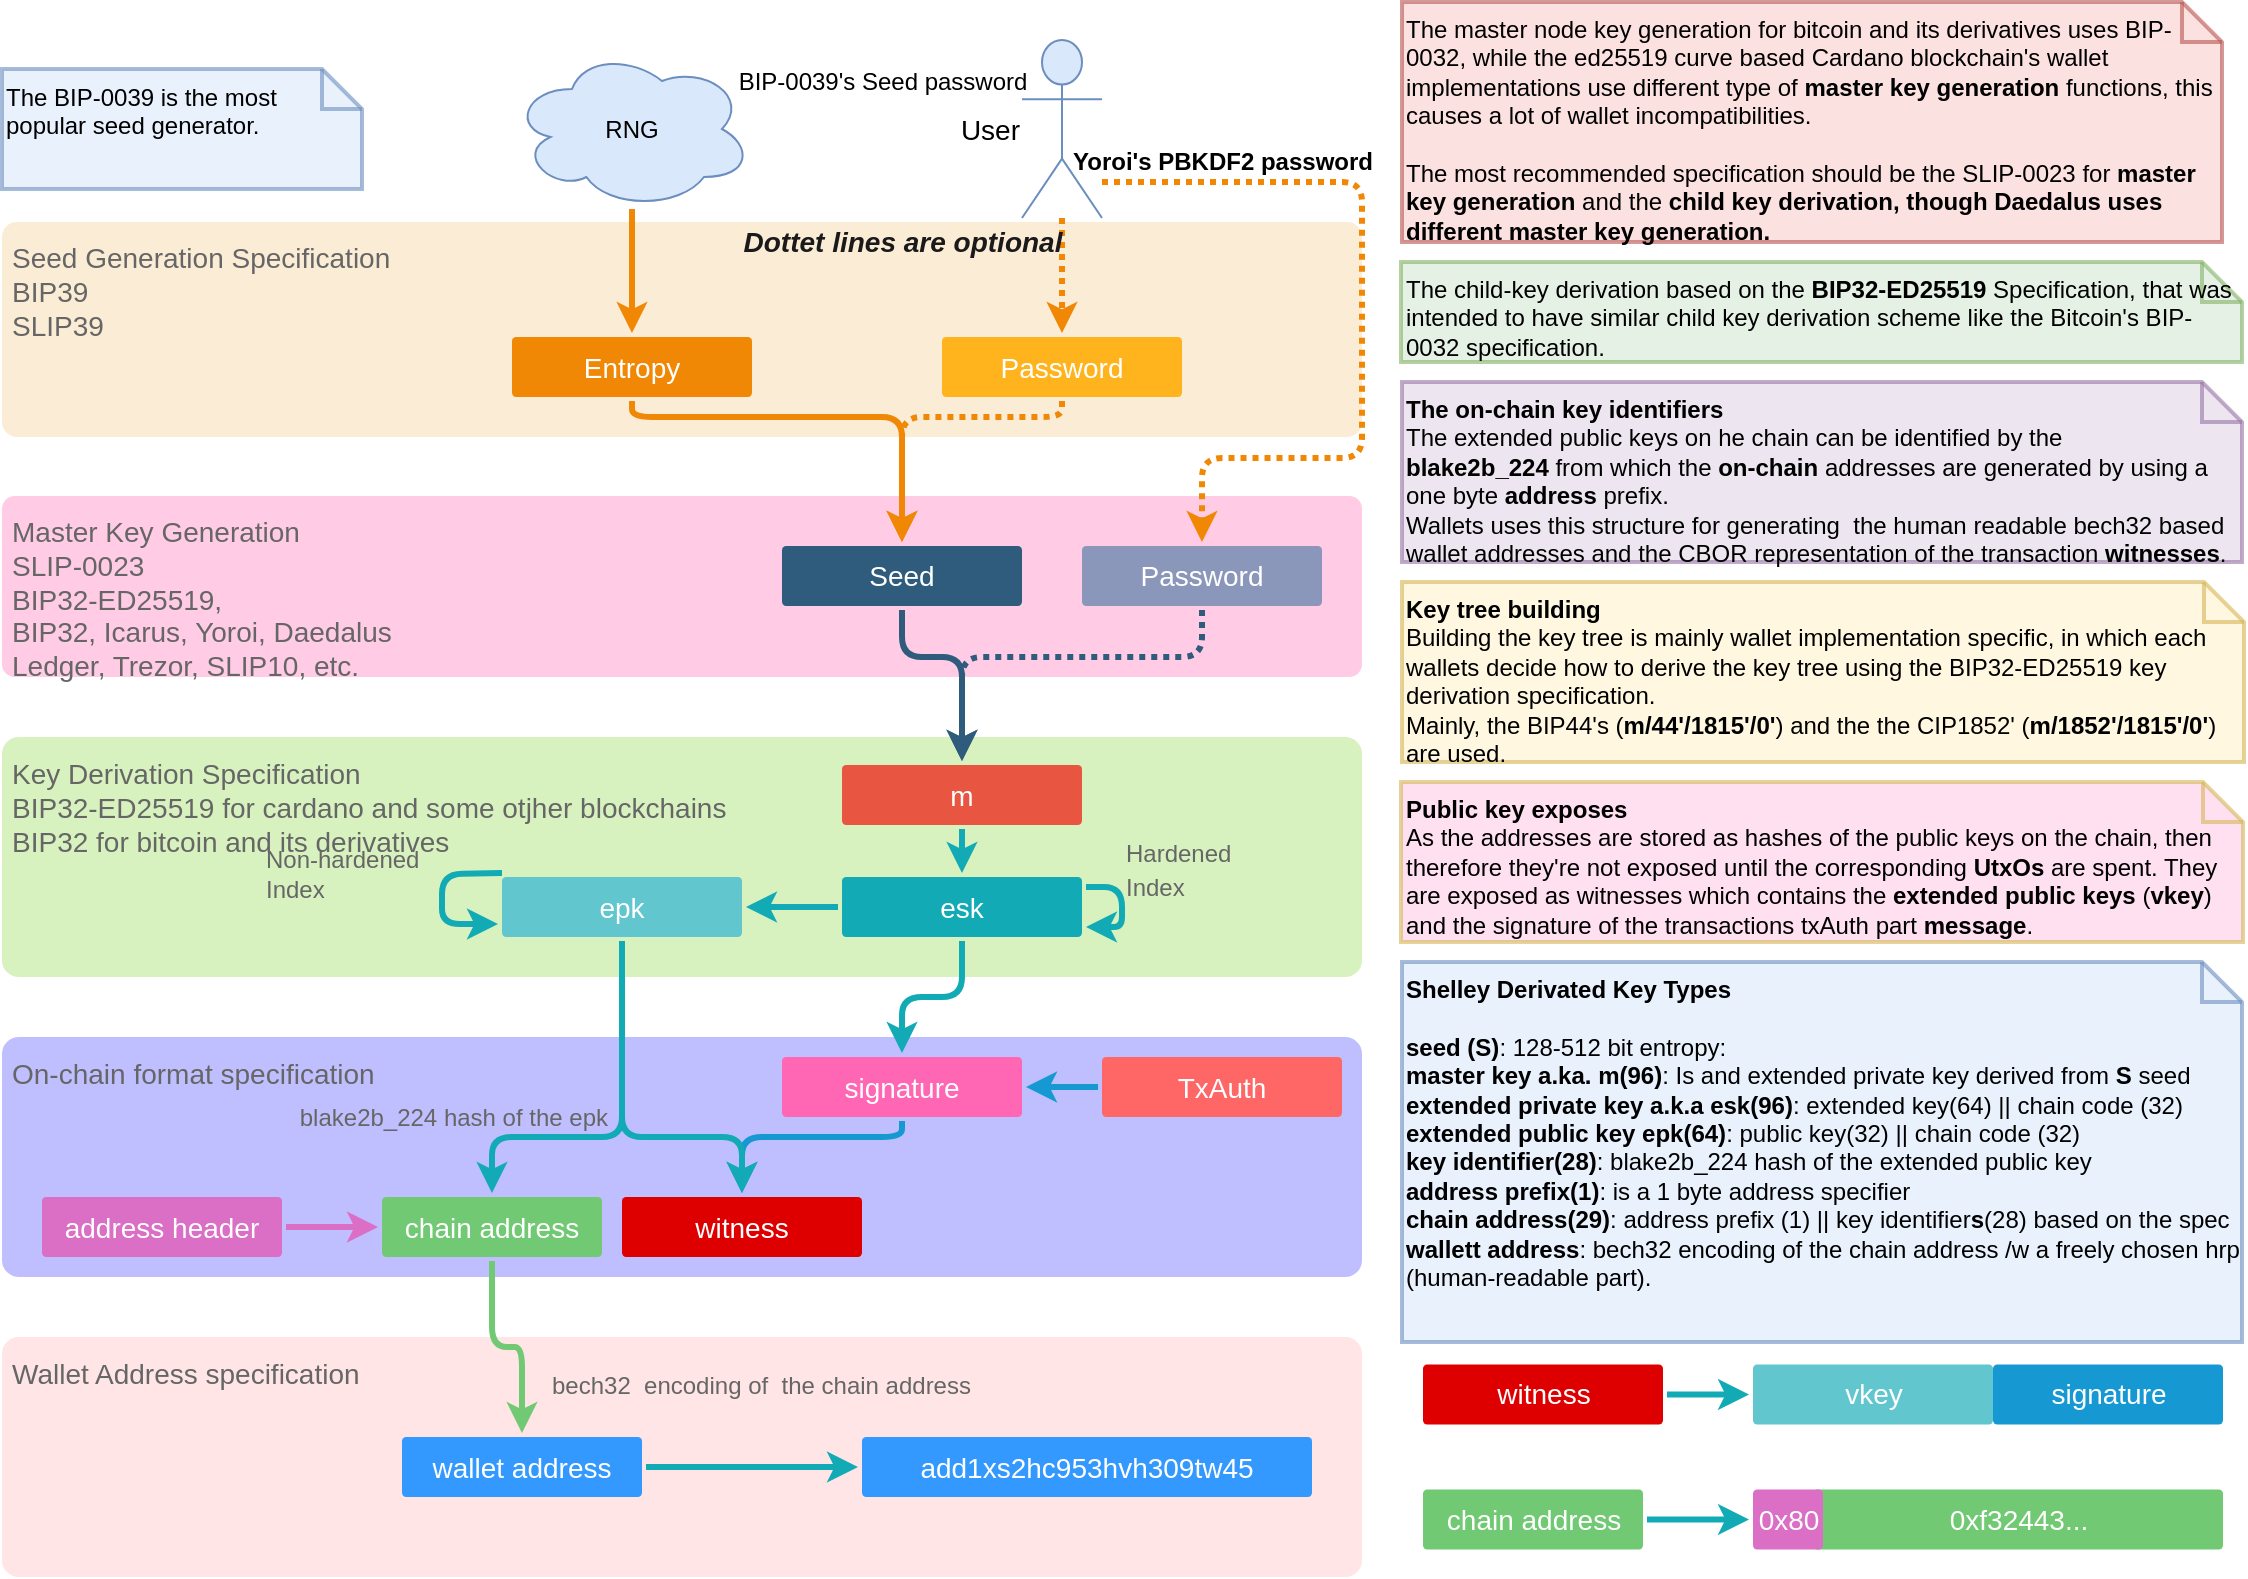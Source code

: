 <mxfile version="13.9.7" type="github"><diagram id="6a731a19-8d31-9384-78a2-239565b7b9f0" name="Page-1"><mxGraphModel dx="1249" dy="697" grid="1" gridSize="10" guides="1" tooltips="1" connect="1" arrows="1" fold="1" page="1" pageScale="1" pageWidth="1169" pageHeight="827" background="#ffffff" math="0" shadow="0"><root><mxCell id="0"/><mxCell id="1" parent="0"/><mxCell id="wipezXwYWzIHXPL2F_X1-1816" value="On-chain format specification" style="rounded=1;whiteSpace=wrap;html=1;shadow=0;labelBackgroundColor=none;strokeColor=none;strokeWidth=3;fontFamily=Helvetica;fontSize=14;align=left;spacing=5;fontStyle=0;arcSize=7;perimeterSpacing=2;opacity=25;verticalAlign=top;fontColor=#666666;fillColor=#0000FF;" parent="1" vertex="1"><mxGeometry x="40" y="527.5" width="680" height="120" as="geometry"/></mxCell><mxCell id="wipezXwYWzIHXPL2F_X1-1817" value="Wallet Address specification" style="rounded=1;whiteSpace=wrap;html=1;shadow=0;labelBackgroundColor=none;strokeColor=none;strokeWidth=3;fontFamily=Helvetica;fontSize=14;align=left;spacing=5;fontStyle=0;arcSize=7;perimeterSpacing=2;opacity=25;verticalAlign=top;fontColor=#666666;fillColor=#FF9999;" parent="1" vertex="1"><mxGeometry x="40" y="677.5" width="680" height="120" as="geometry"/></mxCell><mxCell id="wipezXwYWzIHXPL2F_X1-1815" value="Key Derivation Specification&lt;br&gt;BIP32-ED25519 for cardano and some otjher blockchains&lt;br&gt;BIP32 for bitcoin and its derivatives" style="rounded=1;whiteSpace=wrap;html=1;shadow=0;labelBackgroundColor=none;strokeColor=none;strokeWidth=3;fontFamily=Helvetica;fontSize=14;align=left;spacing=5;fontStyle=0;arcSize=7;perimeterSpacing=2;opacity=25;verticalAlign=top;fontColor=#666666;fillColor=#66CC00;" parent="1" vertex="1"><mxGeometry x="40" y="377.5" width="680" height="120" as="geometry"/></mxCell><mxCell id="wipezXwYWzIHXPL2F_X1-1813" value="Master Key Generation&lt;br&gt;SLIP-0023&lt;br&gt;BIP32-ED25519,&amp;nbsp;&lt;br&gt;BIP32, Icarus, Yoroi, Daedalus&lt;br&gt;Ledger, Trezor, SLIP10, etc." style="rounded=1;whiteSpace=wrap;html=1;shadow=0;labelBackgroundColor=none;strokeColor=none;strokeWidth=3;fontFamily=Helvetica;fontSize=14;align=left;spacing=5;fontStyle=0;arcSize=7;perimeterSpacing=2;opacity=25;verticalAlign=top;fontColor=#666666;fillColor=#FF3399;" parent="1" vertex="1"><mxGeometry x="40" y="257" width="680" height="90.5" as="geometry"/></mxCell><mxCell id="wipezXwYWzIHXPL2F_X1-1812" value="Seed Generation Specification&lt;br&gt;&lt;span&gt;BIP39&lt;br&gt;SLIP39&lt;br&gt;&lt;/span&gt;" style="rounded=1;whiteSpace=wrap;html=1;shadow=0;labelBackgroundColor=none;strokeColor=none;strokeWidth=3;fontFamily=Helvetica;fontSize=14;align=left;spacing=5;fontStyle=0;arcSize=7;perimeterSpacing=2;opacity=25;fillColor=#F0B45B;verticalAlign=top;fontColor=#666666;" parent="1" vertex="1"><mxGeometry x="40" y="120" width="680" height="107.5" as="geometry"/></mxCell><mxCell id="wipezXwYWzIHXPL2F_X1-1804" value="" style="edgeStyle=orthogonalEdgeStyle;rounded=1;jumpStyle=none;html=1;shadow=0;labelBackgroundColor=none;startArrow=none;startFill=0;endArrow=classic;endFill=1;jettySize=auto;orthogonalLoop=1;strokeColor=#F08705;strokeWidth=3;fontFamily=Helvetica;fontSize=14;fontColor=#FFFFFF;spacing=5;dashed=1;dashPattern=1 1;" parent="1" source="wipezXwYWzIHXPL2F_X1-1779" target="wipezXwYWzIHXPL2F_X1-1787" edge="1"><mxGeometry relative="1" as="geometry"><mxPoint x="580" y="128" as="sourcePoint"/><mxPoint x="580" y="215.5" as="targetPoint"/><Array as="points"><mxPoint x="720" y="100"/><mxPoint x="720" y="238"/><mxPoint x="640" y="238"/></Array></mxGeometry></mxCell><mxCell id="1745" value="" style="edgeStyle=orthogonalEdgeStyle;rounded=1;jumpStyle=none;html=1;shadow=0;labelBackgroundColor=none;startArrow=none;startFill=0;endArrow=classic;endFill=1;jettySize=auto;orthogonalLoop=1;strokeWidth=3;fontFamily=Helvetica;fontSize=16;fontColor=#23445D;spacing=5;entryX=0.5;entryY=0;entryDx=0;entryDy=0;strokeColor=#F08705;" parent="1" source="1764" target="1749" edge="1"><mxGeometry relative="1" as="geometry"><mxPoint x="340" y="277.5" as="targetPoint"/><Array as="points"><mxPoint x="355" y="217.5"/><mxPoint x="490" y="217.5"/></Array></mxGeometry></mxCell><mxCell id="1748" value="" style="edgeStyle=orthogonalEdgeStyle;rounded=1;jumpStyle=none;html=1;shadow=0;labelBackgroundColor=none;startArrow=none;startFill=0;endArrow=classic;endFill=1;jettySize=auto;orthogonalLoop=1;strokeColor=#2F5B7C;strokeWidth=3;fontFamily=Helvetica;fontSize=16;fontColor=#23445D;spacing=5;" parent="1" source="1749" target="1753" edge="1"><mxGeometry relative="1" as="geometry"><mxPoint x="500" y="389.5" as="targetPoint"/><Array as="points"><mxPoint x="490" y="337.5"/><mxPoint x="520" y="337.5"/></Array></mxGeometry></mxCell><mxCell id="1749" value="Seed" style="rounded=1;whiteSpace=wrap;html=1;shadow=0;labelBackgroundColor=none;strokeColor=none;strokeWidth=3;fillColor=#2F5B7C;fontFamily=Helvetica;fontSize=14;fontColor=#FFFFFF;align=center;fontStyle=0;spacing=5;arcSize=7;perimeterSpacing=2;" parent="1" vertex="1"><mxGeometry x="430" y="282" width="120" height="30" as="geometry"/></mxCell><mxCell id="1753" value="m" style="rounded=1;whiteSpace=wrap;html=1;shadow=0;labelBackgroundColor=none;strokeColor=none;strokeWidth=3;fillColor=#e85642;fontFamily=Helvetica;fontSize=14;fontColor=#FFFFFF;align=center;spacing=5;fontStyle=0;arcSize=7;perimeterSpacing=2;" parent="1" vertex="1"><mxGeometry x="460" y="391.5" width="120" height="30" as="geometry"/></mxCell><mxCell id="1760" value="signature" style="rounded=1;whiteSpace=wrap;html=1;shadow=0;labelBackgroundColor=none;strokeColor=none;strokeWidth=3;fontFamily=Helvetica;fontSize=14;fontColor=#FFFFFF;align=center;spacing=5;fontStyle=0;arcSize=7;perimeterSpacing=2;fillColor=#FF66B3;" parent="1" vertex="1"><mxGeometry x="430" y="537.5" width="120" height="30" as="geometry"/></mxCell><mxCell id="1763" value="TxAuth" style="rounded=1;whiteSpace=wrap;html=1;shadow=0;labelBackgroundColor=none;strokeColor=none;strokeWidth=3;fontFamily=Helvetica;fontSize=14;fontColor=#FFFFFF;align=center;spacing=5;arcSize=7;perimeterSpacing=2;fontStyle=0;fillColor=#FF6666;" parent="1" vertex="1"><mxGeometry x="590" y="537.5" width="120" height="30" as="geometry"/></mxCell><mxCell id="1764" value="Entropy" style="rounded=1;whiteSpace=wrap;html=1;shadow=0;labelBackgroundColor=none;strokeColor=none;strokeWidth=3;fillColor=#F08705;fontFamily=Helvetica;fontSize=14;fontColor=#FFFFFF;align=center;spacing=5;fontStyle=0;arcSize=7;perimeterSpacing=2;" parent="1" vertex="1"><mxGeometry x="295" y="177.5" width="120" height="30" as="geometry"/></mxCell><mxCell id="1768" value="" style="edgeStyle=none;rounded=0;jumpStyle=none;html=1;shadow=0;labelBackgroundColor=none;startArrow=none;startFill=0;endArrow=classic;endFill=1;jettySize=auto;orthogonalLoop=1;strokeColor=#F08705;strokeWidth=3;fontFamily=Helvetica;fontSize=14;fontColor=#FFFFFF;spacing=5;" parent="1" source="wipezXwYWzIHXPL2F_X1-1784" target="1764" edge="1"><mxGeometry relative="1" as="geometry"><mxPoint x="322" y="217.5" as="sourcePoint"/></mxGeometry></mxCell><mxCell id="1772" value="epk" style="rounded=1;whiteSpace=wrap;html=1;shadow=0;labelBackgroundColor=none;strokeColor=none;strokeWidth=3;fillColor=#61c6ce;fontFamily=Helvetica;fontSize=14;fontColor=#FFFFFF;align=center;spacing=5;fontStyle=0;arcSize=7;perimeterSpacing=2;" parent="1" vertex="1"><mxGeometry x="290" y="447.5" width="120" height="30" as="geometry"/></mxCell><mxCell id="1773" value="" style="edgeStyle=none;rounded=1;jumpStyle=none;html=1;shadow=0;labelBackgroundColor=none;startArrow=none;startFill=0;jettySize=auto;orthogonalLoop=1;strokeColor=#12AAB5;strokeWidth=3;fontFamily=Helvetica;fontSize=14;fontColor=#FFFFFF;spacing=5;fontStyle=1;fillColor=#b0e3e6;" parent="1" source="wipezXwYWzIHXPL2F_X1-1788" target="1772" edge="1"><mxGeometry relative="1" as="geometry"><mxPoint x="765.9" y="425" as="sourcePoint"/></mxGeometry></mxCell><mxCell id="wipezXwYWzIHXPL2F_X1-1779" value="User" style="shape=umlActor;verticalLabelPosition=middle;verticalAlign=middle;html=1;outlineConnect=0;fillColor=#dae8fc;strokeColor=#6c8ebf;labelPosition=left;align=right;fontStyle=0;fontSize=14;" parent="1" vertex="1"><mxGeometry x="550" y="29" width="40" height="89" as="geometry"/></mxCell><mxCell id="wipezXwYWzIHXPL2F_X1-1782" value="Dottet lines are optional" style="edgeStyle=none;rounded=0;jumpStyle=none;html=1;shadow=0;labelBackgroundColor=none;startArrow=none;startFill=0;endArrow=classic;endFill=1;jettySize=auto;orthogonalLoop=1;strokeColor=#F08705;strokeWidth=3;fontFamily=Helvetica;fontSize=14;spacing=5;dashed=1;dashPattern=1 1;fontColor=#1A1A1A;fontStyle=3" parent="1" source="wipezXwYWzIHXPL2F_X1-1779" target="wipezXwYWzIHXPL2F_X1-1783" edge="1"><mxGeometry x="-0.583" y="-80" relative="1" as="geometry"><mxPoint x="374.091" y="109.5" as="sourcePoint"/><mxPoint x="470.909" y="216" as="targetPoint"/><mxPoint as="offset"/></mxGeometry></mxCell><mxCell id="wipezXwYWzIHXPL2F_X1-1783" value="Password" style="rounded=1;whiteSpace=wrap;html=1;shadow=0;labelBackgroundColor=none;strokeColor=none;strokeWidth=3;fontFamily=Helvetica;fontSize=14;fontColor=#FFFFFF;align=center;spacing=5;fontStyle=0;arcSize=7;perimeterSpacing=2;fillColor=#FFB31C;" parent="1" vertex="1"><mxGeometry x="510" y="177.5" width="120" height="30" as="geometry"/></mxCell><mxCell id="wipezXwYWzIHXPL2F_X1-1784" value="RNG" style="ellipse;shape=cloud;whiteSpace=wrap;html=1;fillColor=#dae8fc;strokeColor=#6c8ebf;" parent="1" vertex="1"><mxGeometry x="295" y="33.5" width="120" height="80" as="geometry"/></mxCell><mxCell id="wipezXwYWzIHXPL2F_X1-1785" value="" style="edgeStyle=orthogonalEdgeStyle;rounded=1;jumpStyle=none;html=1;shadow=0;labelBackgroundColor=none;startArrow=none;startFill=0;endArrow=classic;endFill=1;jettySize=auto;orthogonalLoop=1;strokeWidth=3;fontFamily=Helvetica;fontSize=16;fontColor=#23445D;spacing=5;entryX=0.5;entryY=0;entryDx=0;entryDy=0;strokeColor=#F08705;dashed=1;dashPattern=1 1;" parent="1" source="wipezXwYWzIHXPL2F_X1-1783" target="1749" edge="1"><mxGeometry relative="1" as="geometry"><mxPoint x="553.125" y="324" as="sourcePoint"/><mxPoint x="723" y="378.36" as="targetPoint"/><Array as="points"><mxPoint x="570" y="217.5"/><mxPoint x="490" y="217.5"/></Array></mxGeometry></mxCell><mxCell id="wipezXwYWzIHXPL2F_X1-1787" value="Password" style="rounded=1;whiteSpace=wrap;html=1;shadow=0;labelBackgroundColor=none;strokeColor=none;strokeWidth=3;fontFamily=Helvetica;fontSize=14;fontColor=#FFFFFF;align=center;fontStyle=0;spacing=5;arcSize=7;perimeterSpacing=2;fillColor=#3D76A1;opacity=60;" parent="1" vertex="1"><mxGeometry x="580" y="282" width="120" height="30" as="geometry"/></mxCell><mxCell id="wipezXwYWzIHXPL2F_X1-1788" value="esk" style="rounded=1;whiteSpace=wrap;html=1;shadow=0;labelBackgroundColor=none;strokeColor=none;strokeWidth=3;fillColor=#12aab5;fontFamily=Helvetica;fontSize=14;fontColor=#FFFFFF;align=center;spacing=5;fontStyle=0;arcSize=7;perimeterSpacing=2;" parent="1" vertex="1"><mxGeometry x="460" y="447.5" width="120" height="30" as="geometry"/></mxCell><mxCell id="wipezXwYWzIHXPL2F_X1-1790" value="" style="edgeStyle=orthogonalEdgeStyle;rounded=1;jumpStyle=none;html=1;shadow=0;labelBackgroundColor=none;startArrow=none;startFill=0;endArrow=classic;endFill=1;jettySize=auto;orthogonalLoop=1;strokeColor=#2F5B7C;strokeWidth=3;fontFamily=Helvetica;fontSize=16;fontColor=#23445D;spacing=5;exitX=0.5;exitY=1;exitDx=0;exitDy=0;entryX=0.5;entryY=0;entryDx=0;entryDy=0;dashed=1;dashPattern=1 1;" parent="1" source="wipezXwYWzIHXPL2F_X1-1787" target="1753" edge="1"><mxGeometry relative="1" as="geometry"><mxPoint x="500" y="324" as="sourcePoint"/><mxPoint x="500" y="390" as="targetPoint"/><Array as="points"><mxPoint x="640" y="337.5"/><mxPoint x="520" y="337.5"/></Array></mxGeometry></mxCell><mxCell id="wipezXwYWzIHXPL2F_X1-1791" value="" style="edgeStyle=none;rounded=1;jumpStyle=none;html=1;shadow=0;labelBackgroundColor=none;startArrow=none;startFill=0;jettySize=auto;orthogonalLoop=1;strokeColor=#12AAB5;strokeWidth=3;fontFamily=Helvetica;fontSize=14;fontColor=#FFFFFF;spacing=5;fontStyle=1;fillColor=#b0e3e6;exitX=0.5;exitY=1;exitDx=0;exitDy=0;entryX=0.5;entryY=0;entryDx=0;entryDy=0;" parent="1" source="1753" target="wipezXwYWzIHXPL2F_X1-1788" edge="1"><mxGeometry relative="1" as="geometry"><mxPoint x="592" y="502.833" as="sourcePoint"/><mxPoint x="648" y="512.167" as="targetPoint"/></mxGeometry></mxCell><mxCell id="wipezXwYWzIHXPL2F_X1-1792" value="" style="edgeStyle=none;rounded=0;jumpStyle=none;html=1;shadow=0;labelBackgroundColor=none;startArrow=none;startFill=0;endArrow=classic;endFill=1;jettySize=auto;orthogonalLoop=1;strokeColor=#1699D3;strokeWidth=3;fontFamily=Helvetica;fontSize=14;fontColor=#FFFFFF;spacing=5;" parent="1" source="1763" target="1760" edge="1"><mxGeometry relative="1" as="geometry"><mxPoint x="543.536" y="619.5" as="sourcePoint"/><mxPoint x="512.167" y="702" as="targetPoint"/></mxGeometry></mxCell><mxCell id="wipezXwYWzIHXPL2F_X1-1793" value="" style="edgeStyle=orthogonalEdgeStyle;rounded=1;jumpStyle=none;html=1;shadow=0;labelBackgroundColor=none;startArrow=none;startFill=0;jettySize=auto;orthogonalLoop=1;strokeWidth=3;fontFamily=Helvetica;fontSize=14;fontColor=#FFFFFF;spacing=5;fontStyle=1;fillColor=#b0e3e6;strokeColor=#12AAB5;" parent="1" source="wipezXwYWzIHXPL2F_X1-1788" target="1760" edge="1"><mxGeometry relative="1" as="geometry"><mxPoint x="592" y="502.833" as="sourcePoint"/><mxPoint x="648" y="512.167" as="targetPoint"/></mxGeometry></mxCell><mxCell id="wipezXwYWzIHXPL2F_X1-1794" value="witness" style="rounded=1;whiteSpace=wrap;html=1;shadow=0;labelBackgroundColor=none;strokeColor=none;strokeWidth=3;fontFamily=Helvetica;fontSize=14;fontColor=#FFFFFF;align=center;spacing=5;fontStyle=0;arcSize=7;perimeterSpacing=2;fillColor=#DE0000;" parent="1" vertex="1"><mxGeometry x="350" y="607.5" width="120" height="30" as="geometry"/></mxCell><mxCell id="wipezXwYWzIHXPL2F_X1-1796" value="" style="edgeStyle=orthogonalEdgeStyle;rounded=1;jumpStyle=none;html=1;shadow=0;labelBackgroundColor=none;startArrow=none;startFill=0;endArrow=classic;endFill=1;jettySize=auto;orthogonalLoop=1;strokeColor=#1699D3;strokeWidth=3;fontFamily=Helvetica;fontSize=14;fontColor=#FFFFFF;spacing=5;exitX=0.5;exitY=1;exitDx=0;exitDy=0;" parent="1" source="1760" target="wipezXwYWzIHXPL2F_X1-1794" edge="1"><mxGeometry relative="1" as="geometry"><mxPoint x="658" y="602.5" as="sourcePoint"/><mxPoint x="602" y="602.5" as="targetPoint"/><Array as="points"><mxPoint x="490" y="577.5"/><mxPoint x="410" y="577.5"/></Array></mxGeometry></mxCell><mxCell id="wipezXwYWzIHXPL2F_X1-1797" value="" style="edgeStyle=orthogonalEdgeStyle;rounded=1;jumpStyle=none;html=1;shadow=0;labelBackgroundColor=none;startArrow=none;startFill=0;jettySize=auto;orthogonalLoop=1;strokeColor=#12AAB5;strokeWidth=3;fontFamily=Helvetica;fontSize=14;fontColor=#FFFFFF;spacing=5;fontStyle=1;fillColor=#b0e3e6;exitX=0.5;exitY=1;exitDx=0;exitDy=0;" parent="1" source="1772" target="wipezXwYWzIHXPL2F_X1-1794" edge="1"><mxGeometry relative="1" as="geometry"><mxPoint x="531.545" y="509.5" as="sourcePoint"/><mxPoint x="538.455" y="585.5" as="targetPoint"/><Array as="points"><mxPoint x="350" y="577.5"/><mxPoint x="410" y="577.5"/></Array></mxGeometry></mxCell><mxCell id="wipezXwYWzIHXPL2F_X1-1798" value="address header" style="rounded=1;whiteSpace=wrap;html=1;shadow=0;labelBackgroundColor=none;strokeColor=none;strokeWidth=3;fontFamily=Helvetica;fontSize=14;fontColor=#FFFFFF;align=center;spacing=5;fontStyle=0;arcSize=7;perimeterSpacing=2;fillColor=#DB6EC5;" parent="1" vertex="1"><mxGeometry x="60" y="607.5" width="120" height="30" as="geometry"/></mxCell><mxCell id="wipezXwYWzIHXPL2F_X1-1801" value="chain address" style="rounded=1;whiteSpace=wrap;html=1;shadow=0;labelBackgroundColor=none;strokeColor=none;strokeWidth=3;fontFamily=Helvetica;fontSize=14;fontColor=#FFFFFF;align=center;spacing=5;fontStyle=0;arcSize=7;perimeterSpacing=2;fillColor=#71C974;" parent="1" vertex="1"><mxGeometry x="230" y="607.5" width="110" height="30" as="geometry"/></mxCell><mxCell id="wipezXwYWzIHXPL2F_X1-1802" value="" style="edgeStyle=orthogonalEdgeStyle;rounded=1;jumpStyle=none;html=1;shadow=0;labelBackgroundColor=none;startArrow=none;startFill=0;jettySize=auto;orthogonalLoop=1;strokeColor=#12AAB5;strokeWidth=3;fontFamily=Helvetica;fontSize=14;fontColor=#FFFFFF;spacing=5;fontStyle=1;fillColor=#b0e3e6;entryX=0.5;entryY=0;entryDx=0;entryDy=0;" parent="1" source="1772" target="wipezXwYWzIHXPL2F_X1-1801" edge="1"><mxGeometry relative="1" as="geometry"><mxPoint x="360" y="509.5" as="sourcePoint"/><mxPoint x="445.665" y="665.5" as="targetPoint"/><Array as="points"><mxPoint x="350" y="577.5"/><mxPoint x="285" y="577.5"/></Array></mxGeometry></mxCell><mxCell id="wipezXwYWzIHXPL2F_X1-1823" value="blake2b_224 hash of the epk" style="edgeLabel;html=1;align=right;verticalAlign=middle;resizable=0;points=[];fontSize=12;fontColor=#666666;labelBackgroundColor=none;labelPosition=left;verticalLabelPosition=middle;" parent="wipezXwYWzIHXPL2F_X1-1802" vertex="1" connectable="0"><mxGeometry x="0.48" y="-1" relative="1" as="geometry"><mxPoint x="37" y="-9" as="offset"/></mxGeometry></mxCell><mxCell id="wipezXwYWzIHXPL2F_X1-1852" style="edgeStyle=orthogonalEdgeStyle;rounded=1;orthogonalLoop=1;jettySize=auto;html=1;labelBackgroundColor=none;strokeColor=#12AAB5;strokeWidth=3;fontSize=12;fontColor=#666666;" parent="1" source="wipezXwYWzIHXPL2F_X1-1806" target="wipezXwYWzIHXPL2F_X1-1830" edge="1"><mxGeometry relative="1" as="geometry"/></mxCell><mxCell id="wipezXwYWzIHXPL2F_X1-1806" value="wallet address" style="rounded=1;whiteSpace=wrap;html=1;shadow=0;labelBackgroundColor=none;strokeColor=none;strokeWidth=3;fontFamily=Helvetica;fontSize=14;fontColor=#FFFFFF;align=center;spacing=5;fontStyle=0;arcSize=7;perimeterSpacing=2;fillColor=#3399FF;" parent="1" vertex="1"><mxGeometry x="240" y="727.5" width="120" height="30" as="geometry"/></mxCell><mxCell id="wipezXwYWzIHXPL2F_X1-1808" value="bech32&amp;nbsp; encoding of&amp;nbsp; the chain address" style="edgeStyle=orthogonalEdgeStyle;rounded=1;jumpStyle=none;html=1;shadow=0;labelBackgroundColor=none;startArrow=none;startFill=0;jettySize=auto;orthogonalLoop=1;strokeWidth=3;fontFamily=Helvetica;fontSize=12;spacing=5;fontStyle=0;fillColor=#b0e3e6;strokeColor=#71C974;fontColor=#666666;labelPosition=right;verticalLabelPosition=bottom;align=left;verticalAlign=top;" parent="1" source="wipezXwYWzIHXPL2F_X1-1801" target="wipezXwYWzIHXPL2F_X1-1806" edge="1"><mxGeometry x="0.189" y="10" relative="1" as="geometry"><mxPoint x="180" y="509.5" as="sourcePoint"/><mxPoint x="260" y="595.5" as="targetPoint"/><mxPoint as="offset"/></mxGeometry></mxCell><mxCell id="wipezXwYWzIHXPL2F_X1-1821" value="&lt;font style=&quot;font-size: 12px&quot;&gt;Hardened &lt;br&gt;Index&lt;/font&gt;" style="edgeStyle=orthogonalEdgeStyle;rounded=1;orthogonalLoop=1;jettySize=auto;html=1;fontSize=14;fontColor=#666666;strokeWidth=3;labelBackgroundColor=none;labelPosition=right;verticalLabelPosition=top;align=left;verticalAlign=bottom;strokeColor=#12AAB5;" parent="1" source="wipezXwYWzIHXPL2F_X1-1788" target="wipezXwYWzIHXPL2F_X1-1788" edge="1"><mxGeometry relative="1" as="geometry"/></mxCell><mxCell id="wipezXwYWzIHXPL2F_X1-1827" value="" style="edgeStyle=orthogonalEdgeStyle;rounded=1;jumpStyle=none;html=1;shadow=0;labelBackgroundColor=none;startArrow=none;startFill=0;jettySize=auto;orthogonalLoop=1;strokeWidth=3;fontFamily=Helvetica;fontSize=14;fontColor=#FFFFFF;spacing=5;fontStyle=1;fillColor=#b0e3e6;strokeColor=#DB6EC5;entryX=0;entryY=0.5;entryDx=0;entryDy=0;" parent="1" source="wipezXwYWzIHXPL2F_X1-1798" target="wipezXwYWzIHXPL2F_X1-1801" edge="1"><mxGeometry relative="1" as="geometry"><mxPoint x="182" y="622.5" as="sourcePoint"/><mxPoint x="208" y="622.5" as="targetPoint"/></mxGeometry></mxCell><mxCell id="wipezXwYWzIHXPL2F_X1-1830" value="add1xs2hc953hvh309tw45" style="rounded=1;whiteSpace=wrap;html=1;shadow=0;labelBackgroundColor=none;strokeColor=none;strokeWidth=3;fontFamily=Helvetica;fontSize=14;fontColor=#FFFFFF;align=center;spacing=5;fontStyle=0;arcSize=7;perimeterSpacing=2;fillColor=#3399FF;" parent="1" vertex="1"><mxGeometry x="470" y="727.5" width="225" height="30" as="geometry"/></mxCell><mxCell id="wipezXwYWzIHXPL2F_X1-1840" style="edgeStyle=orthogonalEdgeStyle;rounded=1;orthogonalLoop=1;jettySize=auto;html=1;labelBackgroundColor=none;strokeColor=#12AAB5;strokeWidth=3;fontSize=12;fontColor=#666666;" parent="1" source="wipezXwYWzIHXPL2F_X1-1831" target="wipezXwYWzIHXPL2F_X1-1835" edge="1"><mxGeometry relative="1" as="geometry"/></mxCell><mxCell id="wipezXwYWzIHXPL2F_X1-1831" value="witness" style="rounded=1;whiteSpace=wrap;html=1;shadow=0;labelBackgroundColor=none;strokeColor=none;strokeWidth=3;fontFamily=Helvetica;fontSize=14;fontColor=#FFFFFF;align=center;spacing=5;fontStyle=0;arcSize=7;perimeterSpacing=2;fillColor=#DE0000;" parent="1" vertex="1"><mxGeometry x="750.5" y="691.25" width="120" height="30" as="geometry"/></mxCell><mxCell id="wipezXwYWzIHXPL2F_X1-1832" value="0xf32443..." style="rounded=1;whiteSpace=wrap;html=1;shadow=0;labelBackgroundColor=none;strokeColor=none;strokeWidth=3;fontFamily=Helvetica;fontSize=14;fontColor=#FFFFFF;align=center;spacing=5;fontStyle=0;arcSize=7;perimeterSpacing=2;fillColor=#71C974;" parent="1" vertex="1"><mxGeometry x="945.5" y="753.75" width="205" height="30" as="geometry"/></mxCell><mxCell id="wipezXwYWzIHXPL2F_X1-1833" value="0x80" style="rounded=1;whiteSpace=wrap;html=1;shadow=0;labelBackgroundColor=none;strokeColor=none;strokeWidth=3;fontFamily=Helvetica;fontSize=14;fontColor=#FFFFFF;align=center;spacing=5;fontStyle=0;arcSize=7;perimeterSpacing=2;fillColor=#DB6EC5;" parent="1" vertex="1"><mxGeometry x="915.5" y="753.75" width="35" height="30" as="geometry"/></mxCell><mxCell id="wipezXwYWzIHXPL2F_X1-1835" value="vkey" style="rounded=1;whiteSpace=wrap;html=1;shadow=0;labelBackgroundColor=none;strokeColor=none;strokeWidth=3;fillColor=#61c6ce;fontFamily=Helvetica;fontSize=14;fontColor=#FFFFFF;align=center;spacing=5;fontStyle=0;arcSize=7;perimeterSpacing=2;" parent="1" vertex="1"><mxGeometry x="915.5" y="691.25" width="120" height="30" as="geometry"/></mxCell><mxCell id="wipezXwYWzIHXPL2F_X1-1839" style="edgeStyle=orthogonalEdgeStyle;rounded=1;orthogonalLoop=1;jettySize=auto;html=1;labelBackgroundColor=none;strokeColor=#12AAB5;strokeWidth=3;fontSize=12;fontColor=#666666;" parent="1" source="wipezXwYWzIHXPL2F_X1-1837" target="wipezXwYWzIHXPL2F_X1-1833" edge="1"><mxGeometry relative="1" as="geometry"/></mxCell><mxCell id="wipezXwYWzIHXPL2F_X1-1837" value="chain address" style="rounded=1;whiteSpace=wrap;html=1;shadow=0;labelBackgroundColor=none;strokeColor=none;strokeWidth=3;fontFamily=Helvetica;fontSize=14;fontColor=#FFFFFF;align=center;spacing=5;fontStyle=0;arcSize=7;perimeterSpacing=2;fillColor=#71C974;" parent="1" vertex="1"><mxGeometry x="750.5" y="753.75" width="110" height="30" as="geometry"/></mxCell><mxCell id="wipezXwYWzIHXPL2F_X1-1838" value="signature" style="rounded=1;whiteSpace=wrap;html=1;shadow=0;labelBackgroundColor=none;strokeColor=none;strokeWidth=3;fillColor=#1699d3;fontFamily=Helvetica;fontSize=14;fontColor=#FFFFFF;align=center;spacing=5;fontStyle=0;arcSize=7;perimeterSpacing=2;" parent="1" vertex="1"><mxGeometry x="1035.5" y="691.25" width="115" height="30" as="geometry"/></mxCell><mxCell id="wipezXwYWzIHXPL2F_X1-1843" style="edgeStyle=orthogonalEdgeStyle;rounded=1;orthogonalLoop=1;jettySize=auto;html=1;entryX=0;entryY=0.75;entryDx=0;entryDy=0;labelBackgroundColor=none;strokeWidth=3;fontSize=12;fontColor=#666666;strokeColor=#12AAB5;" parent="1" source="1772" target="1772" edge="1"><mxGeometry relative="1" as="geometry"><Array as="points"><mxPoint x="290" y="446"/><mxPoint x="260" y="446"/><mxPoint x="260" y="471"/></Array></mxGeometry></mxCell><mxCell id="wipezXwYWzIHXPL2F_X1-1844" value="Non-hardened &lt;br&gt;Index" style="edgeLabel;html=1;align=left;verticalAlign=bottom;resizable=0;points=[];fontSize=12;fontColor=#666666;labelBackgroundColor=none;labelPosition=left;verticalLabelPosition=top;" parent="wipezXwYWzIHXPL2F_X1-1843" vertex="1" connectable="0"><mxGeometry x="-0.454" y="3" relative="1" as="geometry"><mxPoint x="-97.64" y="13.5" as="offset"/></mxGeometry></mxCell><mxCell id="wipezXwYWzIHXPL2F_X1-1846" value="The BIP-0039 is the most popular seed generator.&lt;br style=&quot;font-size: 12px;&quot;&gt;" style="shape=note;strokeWidth=2;fontSize=12;size=20;whiteSpace=wrap;html=1;fillColor=#dae8fc;strokeColor=#6c8ebf;labelBackgroundColor=none;opacity=60;align=left;verticalAlign=top;" parent="1" vertex="1"><mxGeometry x="40" y="43.5" width="180" height="60" as="geometry"/></mxCell><mxCell id="wipezXwYWzIHXPL2F_X1-1848" value="The master node key generation for bitcoin and its derivatives uses BIP-0032, while the ed25519 curve based Cardano blockchain's wallet implementations use different type of &lt;b style=&quot;font-size: 12px;&quot;&gt;master key generation&lt;/b&gt;&amp;nbsp;functions, this causes a lot of wallet incompatibilities.&amp;nbsp;&lt;br style=&quot;font-size: 12px;&quot;&gt;&lt;br style=&quot;font-size: 12px;&quot;&gt;The most recommended specification should be the SLIP-0023 for &lt;b style=&quot;font-size: 12px;&quot;&gt;master key generation&lt;/b&gt; and the &lt;b style=&quot;font-size: 12px;&quot;&gt;child key derivation, though Daedalus uses different master key generation.&lt;/b&gt;" style="shape=note;strokeWidth=2;fontSize=12;size=20;whiteSpace=wrap;html=1;fillColor=#f8cecc;strokeColor=#b85450;labelBackgroundColor=none;opacity=60;align=left;verticalAlign=top;" parent="1" vertex="1"><mxGeometry x="740" y="10" width="410" height="120" as="geometry"/></mxCell><mxCell id="wipezXwYWzIHXPL2F_X1-1849" value="The child-key derivation based on the &lt;b style=&quot;font-size: 12px;&quot;&gt;BIP32-ED25519&lt;/b&gt; Specification, that was intended to have similar child key derivation scheme like the Bitcoin's BIP-0032 specification.&lt;br style=&quot;font-size: 12px;&quot;&gt;" style="shape=note;strokeWidth=2;fontSize=12;size=20;whiteSpace=wrap;html=1;fillColor=#d5e8d4;strokeColor=#82b366;labelBackgroundColor=none;opacity=60;align=left;verticalAlign=top;" parent="1" vertex="1"><mxGeometry x="739.5" y="140" width="420.5" height="50" as="geometry"/></mxCell><mxCell id="wipezXwYWzIHXPL2F_X1-1850" value="&lt;b style=&quot;font-size: 12px&quot;&gt;The on-chain key identifiers&lt;br style=&quot;font-size: 12px&quot;&gt;&lt;/b&gt;The extended public keys on he chain can be identified by the &lt;b style=&quot;font-size: 12px&quot;&gt;blake2b_224&lt;/b&gt;&amp;nbsp;from which the &lt;b style=&quot;font-size: 12px&quot;&gt;on-chain&amp;nbsp;&lt;/b&gt;addresses are generated by using a one byte &lt;b style=&quot;font-size: 12px&quot;&gt;address&amp;nbsp;&lt;/b&gt;prefix.&lt;br style=&quot;font-size: 12px&quot;&gt;Wallets uses this structure for generating&amp;nbsp; the human readable bech32 based wallet addresses and the CBOR representation of the transaction &lt;b&gt;witnesses&lt;/b&gt;." style="shape=note;strokeWidth=2;fontSize=12;size=20;whiteSpace=wrap;html=1;fillColor=#e1d5e7;strokeColor=#9673a6;labelBackgroundColor=none;opacity=60;align=left;verticalAlign=top;" parent="1" vertex="1"><mxGeometry x="740" y="200" width="420" height="90" as="geometry"/></mxCell><mxCell id="wipezXwYWzIHXPL2F_X1-1851" value="&lt;b style=&quot;font-size: 12px;&quot;&gt;Key tree building&lt;br style=&quot;font-size: 12px;&quot;&gt;&lt;/b&gt;Building the key tree is mainly wallet implementation specific, in which each wallets decide how to derive the key tree using the BIP32-ED25519 key derivation specification.&lt;br style=&quot;font-size: 12px;&quot;&gt;Mainly, the BIP44's (&lt;b style=&quot;font-size: 12px;&quot;&gt;m/44'/1815'/0'&lt;/b&gt;)&amp;nbsp;and the the CIP1852' (&lt;b style=&quot;font-size: 12px;&quot;&gt;m/1852'/1815'/0'&lt;/b&gt;) are used." style="shape=note;strokeWidth=2;fontSize=12;size=20;whiteSpace=wrap;html=1;fillColor=#fff2cc;strokeColor=#d6b656;labelBackgroundColor=none;opacity=60;align=left;verticalAlign=top;" parent="1" vertex="1"><mxGeometry x="740" y="300" width="421" height="90" as="geometry"/></mxCell><mxCell id="wipezXwYWzIHXPL2F_X1-1853" value="&lt;b style=&quot;font-size: 12px;&quot;&gt;Public key exposes&lt;/b&gt;&lt;br style=&quot;font-size: 12px;&quot;&gt;As the addresses are stored as hashes of the public keys on the chain, then therefore they're not exposed until the corresponding &lt;b style=&quot;font-size: 12px;&quot;&gt;UtxOs&lt;/b&gt; are&amp;nbsp;spent. They are exposed as witnesses which contains the &lt;b style=&quot;font-size: 12px;&quot;&gt;extended public keys&lt;/b&gt; (&lt;b style=&quot;font-size: 12px;&quot;&gt;vkey&lt;/b&gt;) and the signature of the transactions txAuth part &lt;b style=&quot;font-size: 12px;&quot;&gt;message&lt;/b&gt;." style="shape=note;strokeWidth=2;fontSize=12;size=20;whiteSpace=wrap;html=1;strokeColor=#d6b656;labelBackgroundColor=none;opacity=60;align=left;verticalAlign=top;fillColor=#FFCCE6;" parent="1" vertex="1"><mxGeometry x="739.5" y="400" width="421" height="80" as="geometry"/></mxCell><mxCell id="wipezXwYWzIHXPL2F_X1-1854" value="&lt;b&gt;Shelley Derivated Key Types&lt;/b&gt;&lt;br&gt;&lt;br&gt;&lt;b&gt;seed (S)&lt;/b&gt;: 128-512 bit entropy:&lt;br&gt;&lt;b&gt;master key a.ka. m(96)&lt;/b&gt;: Is and extended private key derived from &lt;b&gt;S &lt;/b&gt;seed&lt;br&gt;&lt;b&gt;extended private key a.k.a esk(96)&lt;/b&gt;: extended key(64) || chain code (32)&lt;br&gt;&lt;b&gt;extended public key epk(64)&lt;/b&gt;: public key(32) || chain code (32)&lt;br&gt;&lt;b&gt;key identifier(28)&lt;/b&gt;: blake2b_224 hash of the extended public key&lt;br&gt;&lt;b&gt;address prefix(1)&lt;/b&gt;: is a 1 byte address specifier&lt;br&gt;&lt;b&gt;chain address(29)&lt;/b&gt;: address prefix (1) || key identifier&lt;b&gt;s&lt;/b&gt;(28) based on the spec&lt;br&gt;&lt;b&gt;wallett address&lt;/b&gt;: bech32 encoding of the chain address /w a freely chosen hrp (human-readable part)." style="shape=note;strokeWidth=2;fontSize=12;size=20;whiteSpace=wrap;html=1;fillColor=#dae8fc;strokeColor=#6c8ebf;labelBackgroundColor=none;opacity=60;align=left;verticalAlign=top;" parent="1" vertex="1"><mxGeometry x="740" y="490" width="420" height="190" as="geometry"/></mxCell><mxCell id="Fp760eVbFgVoeZ3y0uzA-1776" value="Yoroi's PBKDF2 password" style="text;html=1;align=center;verticalAlign=middle;resizable=0;points=[];autosize=1;fontStyle=1" vertex="1" parent="1"><mxGeometry x="565" y="80" width="170" height="20" as="geometry"/></mxCell><mxCell id="Fp760eVbFgVoeZ3y0uzA-1777" value="BIP-0039's Seed password" style="text;html=1;align=center;verticalAlign=middle;resizable=0;points=[];autosize=1;" vertex="1" parent="1"><mxGeometry x="400" y="40" width="160" height="20" as="geometry"/></mxCell></root></mxGraphModel></diagram></mxfile>